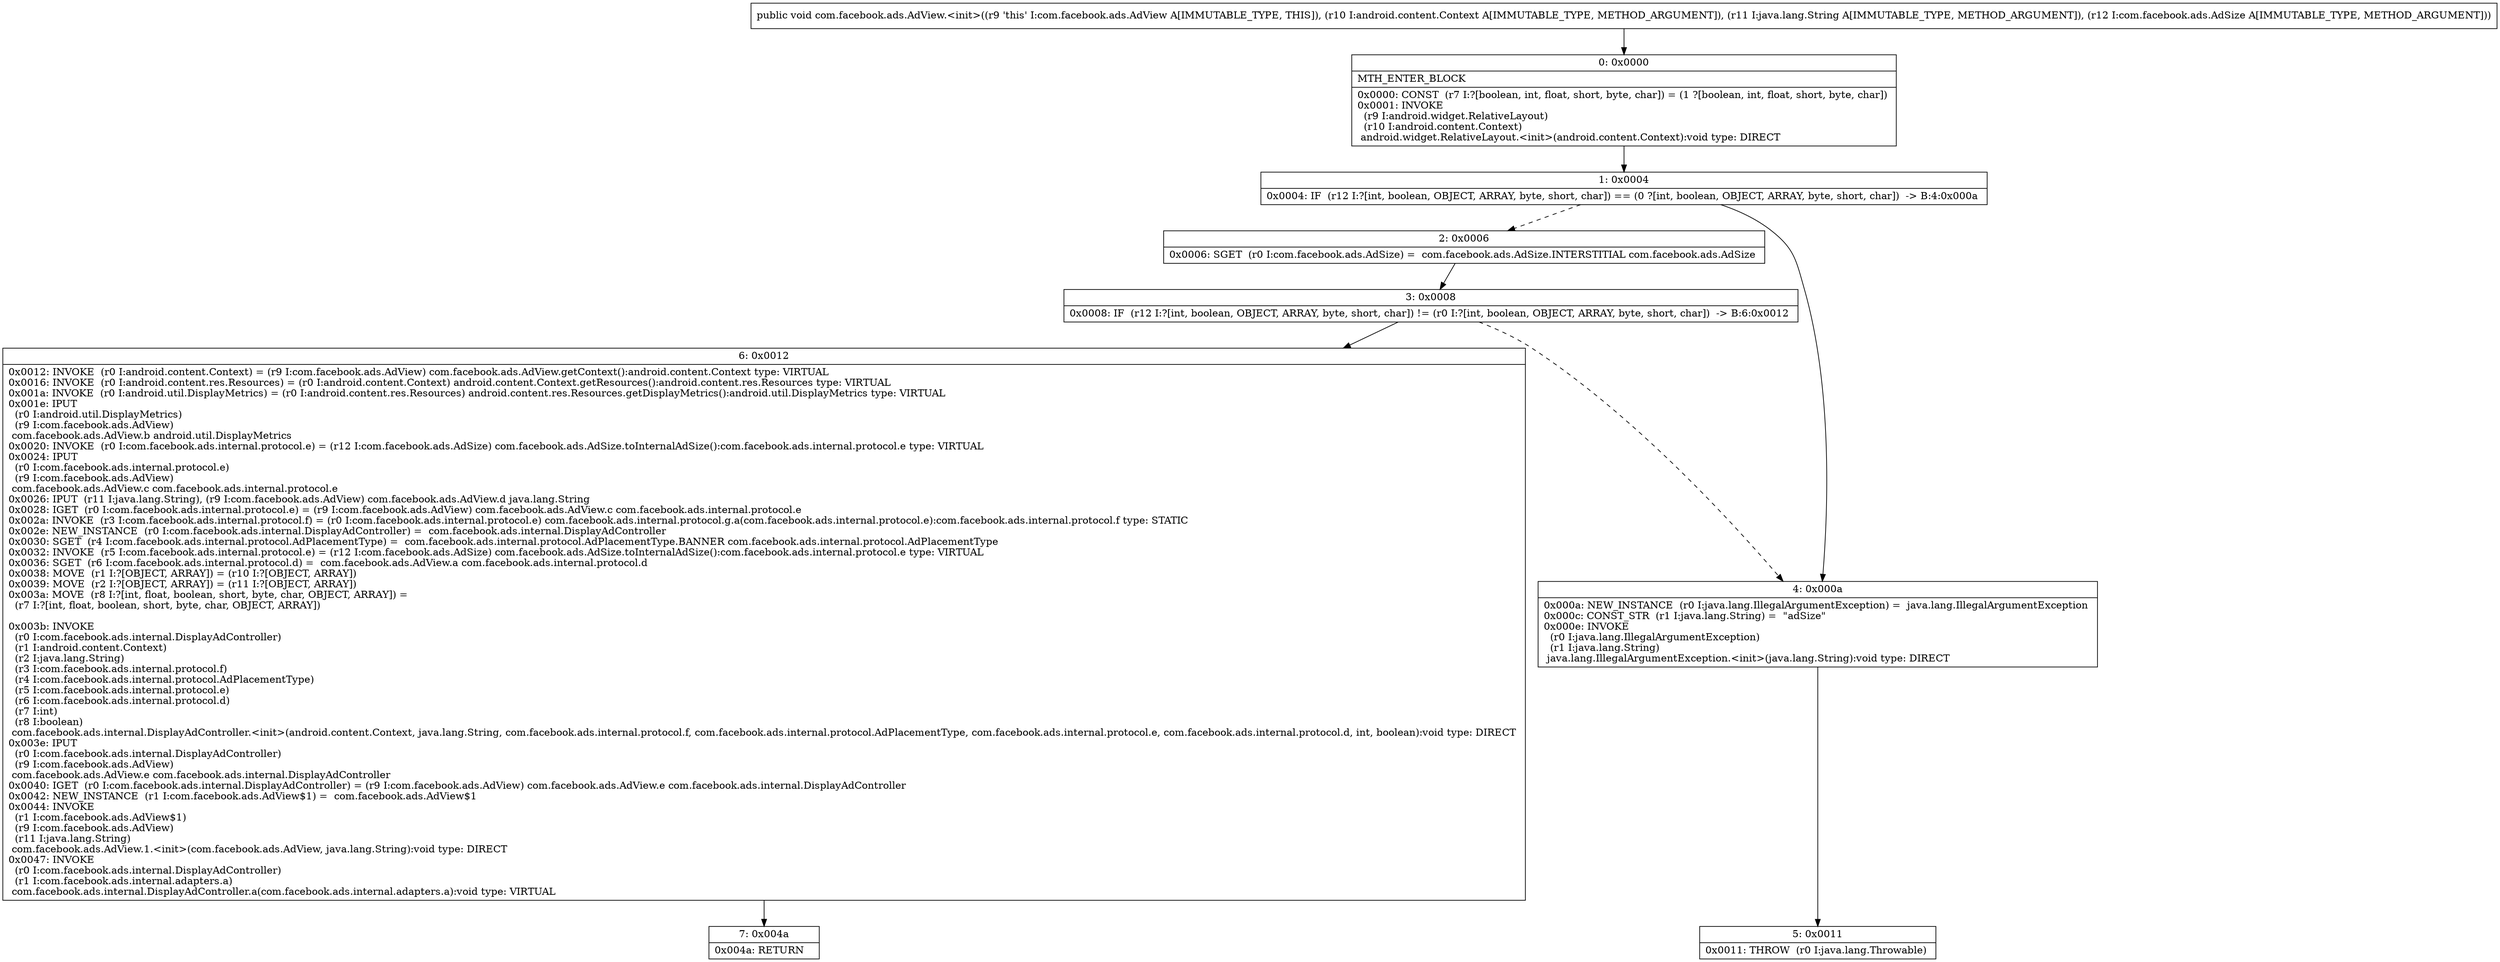 digraph "CFG forcom.facebook.ads.AdView.\<init\>(Landroid\/content\/Context;Ljava\/lang\/String;Lcom\/facebook\/ads\/AdSize;)V" {
Node_0 [shape=record,label="{0\:\ 0x0000|MTH_ENTER_BLOCK\l|0x0000: CONST  (r7 I:?[boolean, int, float, short, byte, char]) = (1 ?[boolean, int, float, short, byte, char]) \l0x0001: INVOKE  \l  (r9 I:android.widget.RelativeLayout)\l  (r10 I:android.content.Context)\l android.widget.RelativeLayout.\<init\>(android.content.Context):void type: DIRECT \l}"];
Node_1 [shape=record,label="{1\:\ 0x0004|0x0004: IF  (r12 I:?[int, boolean, OBJECT, ARRAY, byte, short, char]) == (0 ?[int, boolean, OBJECT, ARRAY, byte, short, char])  \-\> B:4:0x000a \l}"];
Node_2 [shape=record,label="{2\:\ 0x0006|0x0006: SGET  (r0 I:com.facebook.ads.AdSize) =  com.facebook.ads.AdSize.INTERSTITIAL com.facebook.ads.AdSize \l}"];
Node_3 [shape=record,label="{3\:\ 0x0008|0x0008: IF  (r12 I:?[int, boolean, OBJECT, ARRAY, byte, short, char]) != (r0 I:?[int, boolean, OBJECT, ARRAY, byte, short, char])  \-\> B:6:0x0012 \l}"];
Node_4 [shape=record,label="{4\:\ 0x000a|0x000a: NEW_INSTANCE  (r0 I:java.lang.IllegalArgumentException) =  java.lang.IllegalArgumentException \l0x000c: CONST_STR  (r1 I:java.lang.String) =  \"adSize\" \l0x000e: INVOKE  \l  (r0 I:java.lang.IllegalArgumentException)\l  (r1 I:java.lang.String)\l java.lang.IllegalArgumentException.\<init\>(java.lang.String):void type: DIRECT \l}"];
Node_5 [shape=record,label="{5\:\ 0x0011|0x0011: THROW  (r0 I:java.lang.Throwable) \l}"];
Node_6 [shape=record,label="{6\:\ 0x0012|0x0012: INVOKE  (r0 I:android.content.Context) = (r9 I:com.facebook.ads.AdView) com.facebook.ads.AdView.getContext():android.content.Context type: VIRTUAL \l0x0016: INVOKE  (r0 I:android.content.res.Resources) = (r0 I:android.content.Context) android.content.Context.getResources():android.content.res.Resources type: VIRTUAL \l0x001a: INVOKE  (r0 I:android.util.DisplayMetrics) = (r0 I:android.content.res.Resources) android.content.res.Resources.getDisplayMetrics():android.util.DisplayMetrics type: VIRTUAL \l0x001e: IPUT  \l  (r0 I:android.util.DisplayMetrics)\l  (r9 I:com.facebook.ads.AdView)\l com.facebook.ads.AdView.b android.util.DisplayMetrics \l0x0020: INVOKE  (r0 I:com.facebook.ads.internal.protocol.e) = (r12 I:com.facebook.ads.AdSize) com.facebook.ads.AdSize.toInternalAdSize():com.facebook.ads.internal.protocol.e type: VIRTUAL \l0x0024: IPUT  \l  (r0 I:com.facebook.ads.internal.protocol.e)\l  (r9 I:com.facebook.ads.AdView)\l com.facebook.ads.AdView.c com.facebook.ads.internal.protocol.e \l0x0026: IPUT  (r11 I:java.lang.String), (r9 I:com.facebook.ads.AdView) com.facebook.ads.AdView.d java.lang.String \l0x0028: IGET  (r0 I:com.facebook.ads.internal.protocol.e) = (r9 I:com.facebook.ads.AdView) com.facebook.ads.AdView.c com.facebook.ads.internal.protocol.e \l0x002a: INVOKE  (r3 I:com.facebook.ads.internal.protocol.f) = (r0 I:com.facebook.ads.internal.protocol.e) com.facebook.ads.internal.protocol.g.a(com.facebook.ads.internal.protocol.e):com.facebook.ads.internal.protocol.f type: STATIC \l0x002e: NEW_INSTANCE  (r0 I:com.facebook.ads.internal.DisplayAdController) =  com.facebook.ads.internal.DisplayAdController \l0x0030: SGET  (r4 I:com.facebook.ads.internal.protocol.AdPlacementType) =  com.facebook.ads.internal.protocol.AdPlacementType.BANNER com.facebook.ads.internal.protocol.AdPlacementType \l0x0032: INVOKE  (r5 I:com.facebook.ads.internal.protocol.e) = (r12 I:com.facebook.ads.AdSize) com.facebook.ads.AdSize.toInternalAdSize():com.facebook.ads.internal.protocol.e type: VIRTUAL \l0x0036: SGET  (r6 I:com.facebook.ads.internal.protocol.d) =  com.facebook.ads.AdView.a com.facebook.ads.internal.protocol.d \l0x0038: MOVE  (r1 I:?[OBJECT, ARRAY]) = (r10 I:?[OBJECT, ARRAY]) \l0x0039: MOVE  (r2 I:?[OBJECT, ARRAY]) = (r11 I:?[OBJECT, ARRAY]) \l0x003a: MOVE  (r8 I:?[int, float, boolean, short, byte, char, OBJECT, ARRAY]) = \l  (r7 I:?[int, float, boolean, short, byte, char, OBJECT, ARRAY])\l \l0x003b: INVOKE  \l  (r0 I:com.facebook.ads.internal.DisplayAdController)\l  (r1 I:android.content.Context)\l  (r2 I:java.lang.String)\l  (r3 I:com.facebook.ads.internal.protocol.f)\l  (r4 I:com.facebook.ads.internal.protocol.AdPlacementType)\l  (r5 I:com.facebook.ads.internal.protocol.e)\l  (r6 I:com.facebook.ads.internal.protocol.d)\l  (r7 I:int)\l  (r8 I:boolean)\l com.facebook.ads.internal.DisplayAdController.\<init\>(android.content.Context, java.lang.String, com.facebook.ads.internal.protocol.f, com.facebook.ads.internal.protocol.AdPlacementType, com.facebook.ads.internal.protocol.e, com.facebook.ads.internal.protocol.d, int, boolean):void type: DIRECT \l0x003e: IPUT  \l  (r0 I:com.facebook.ads.internal.DisplayAdController)\l  (r9 I:com.facebook.ads.AdView)\l com.facebook.ads.AdView.e com.facebook.ads.internal.DisplayAdController \l0x0040: IGET  (r0 I:com.facebook.ads.internal.DisplayAdController) = (r9 I:com.facebook.ads.AdView) com.facebook.ads.AdView.e com.facebook.ads.internal.DisplayAdController \l0x0042: NEW_INSTANCE  (r1 I:com.facebook.ads.AdView$1) =  com.facebook.ads.AdView$1 \l0x0044: INVOKE  \l  (r1 I:com.facebook.ads.AdView$1)\l  (r9 I:com.facebook.ads.AdView)\l  (r11 I:java.lang.String)\l com.facebook.ads.AdView.1.\<init\>(com.facebook.ads.AdView, java.lang.String):void type: DIRECT \l0x0047: INVOKE  \l  (r0 I:com.facebook.ads.internal.DisplayAdController)\l  (r1 I:com.facebook.ads.internal.adapters.a)\l com.facebook.ads.internal.DisplayAdController.a(com.facebook.ads.internal.adapters.a):void type: VIRTUAL \l}"];
Node_7 [shape=record,label="{7\:\ 0x004a|0x004a: RETURN   \l}"];
MethodNode[shape=record,label="{public void com.facebook.ads.AdView.\<init\>((r9 'this' I:com.facebook.ads.AdView A[IMMUTABLE_TYPE, THIS]), (r10 I:android.content.Context A[IMMUTABLE_TYPE, METHOD_ARGUMENT]), (r11 I:java.lang.String A[IMMUTABLE_TYPE, METHOD_ARGUMENT]), (r12 I:com.facebook.ads.AdSize A[IMMUTABLE_TYPE, METHOD_ARGUMENT])) }"];
MethodNode -> Node_0;
Node_0 -> Node_1;
Node_1 -> Node_2[style=dashed];
Node_1 -> Node_4;
Node_2 -> Node_3;
Node_3 -> Node_4[style=dashed];
Node_3 -> Node_6;
Node_4 -> Node_5;
Node_6 -> Node_7;
}

